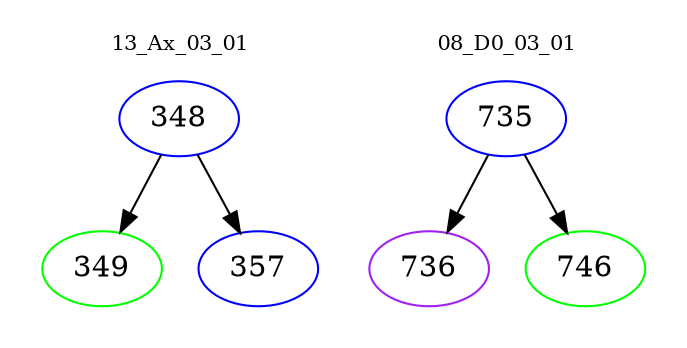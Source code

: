 digraph{
subgraph cluster_0 {
color = white
label = "13_Ax_03_01";
fontsize=10;
T0_348 [label="348", color="blue"]
T0_348 -> T0_349 [color="black"]
T0_349 [label="349", color="green"]
T0_348 -> T0_357 [color="black"]
T0_357 [label="357", color="blue"]
}
subgraph cluster_1 {
color = white
label = "08_D0_03_01";
fontsize=10;
T1_735 [label="735", color="blue"]
T1_735 -> T1_736 [color="black"]
T1_736 [label="736", color="purple"]
T1_735 -> T1_746 [color="black"]
T1_746 [label="746", color="green"]
}
}
